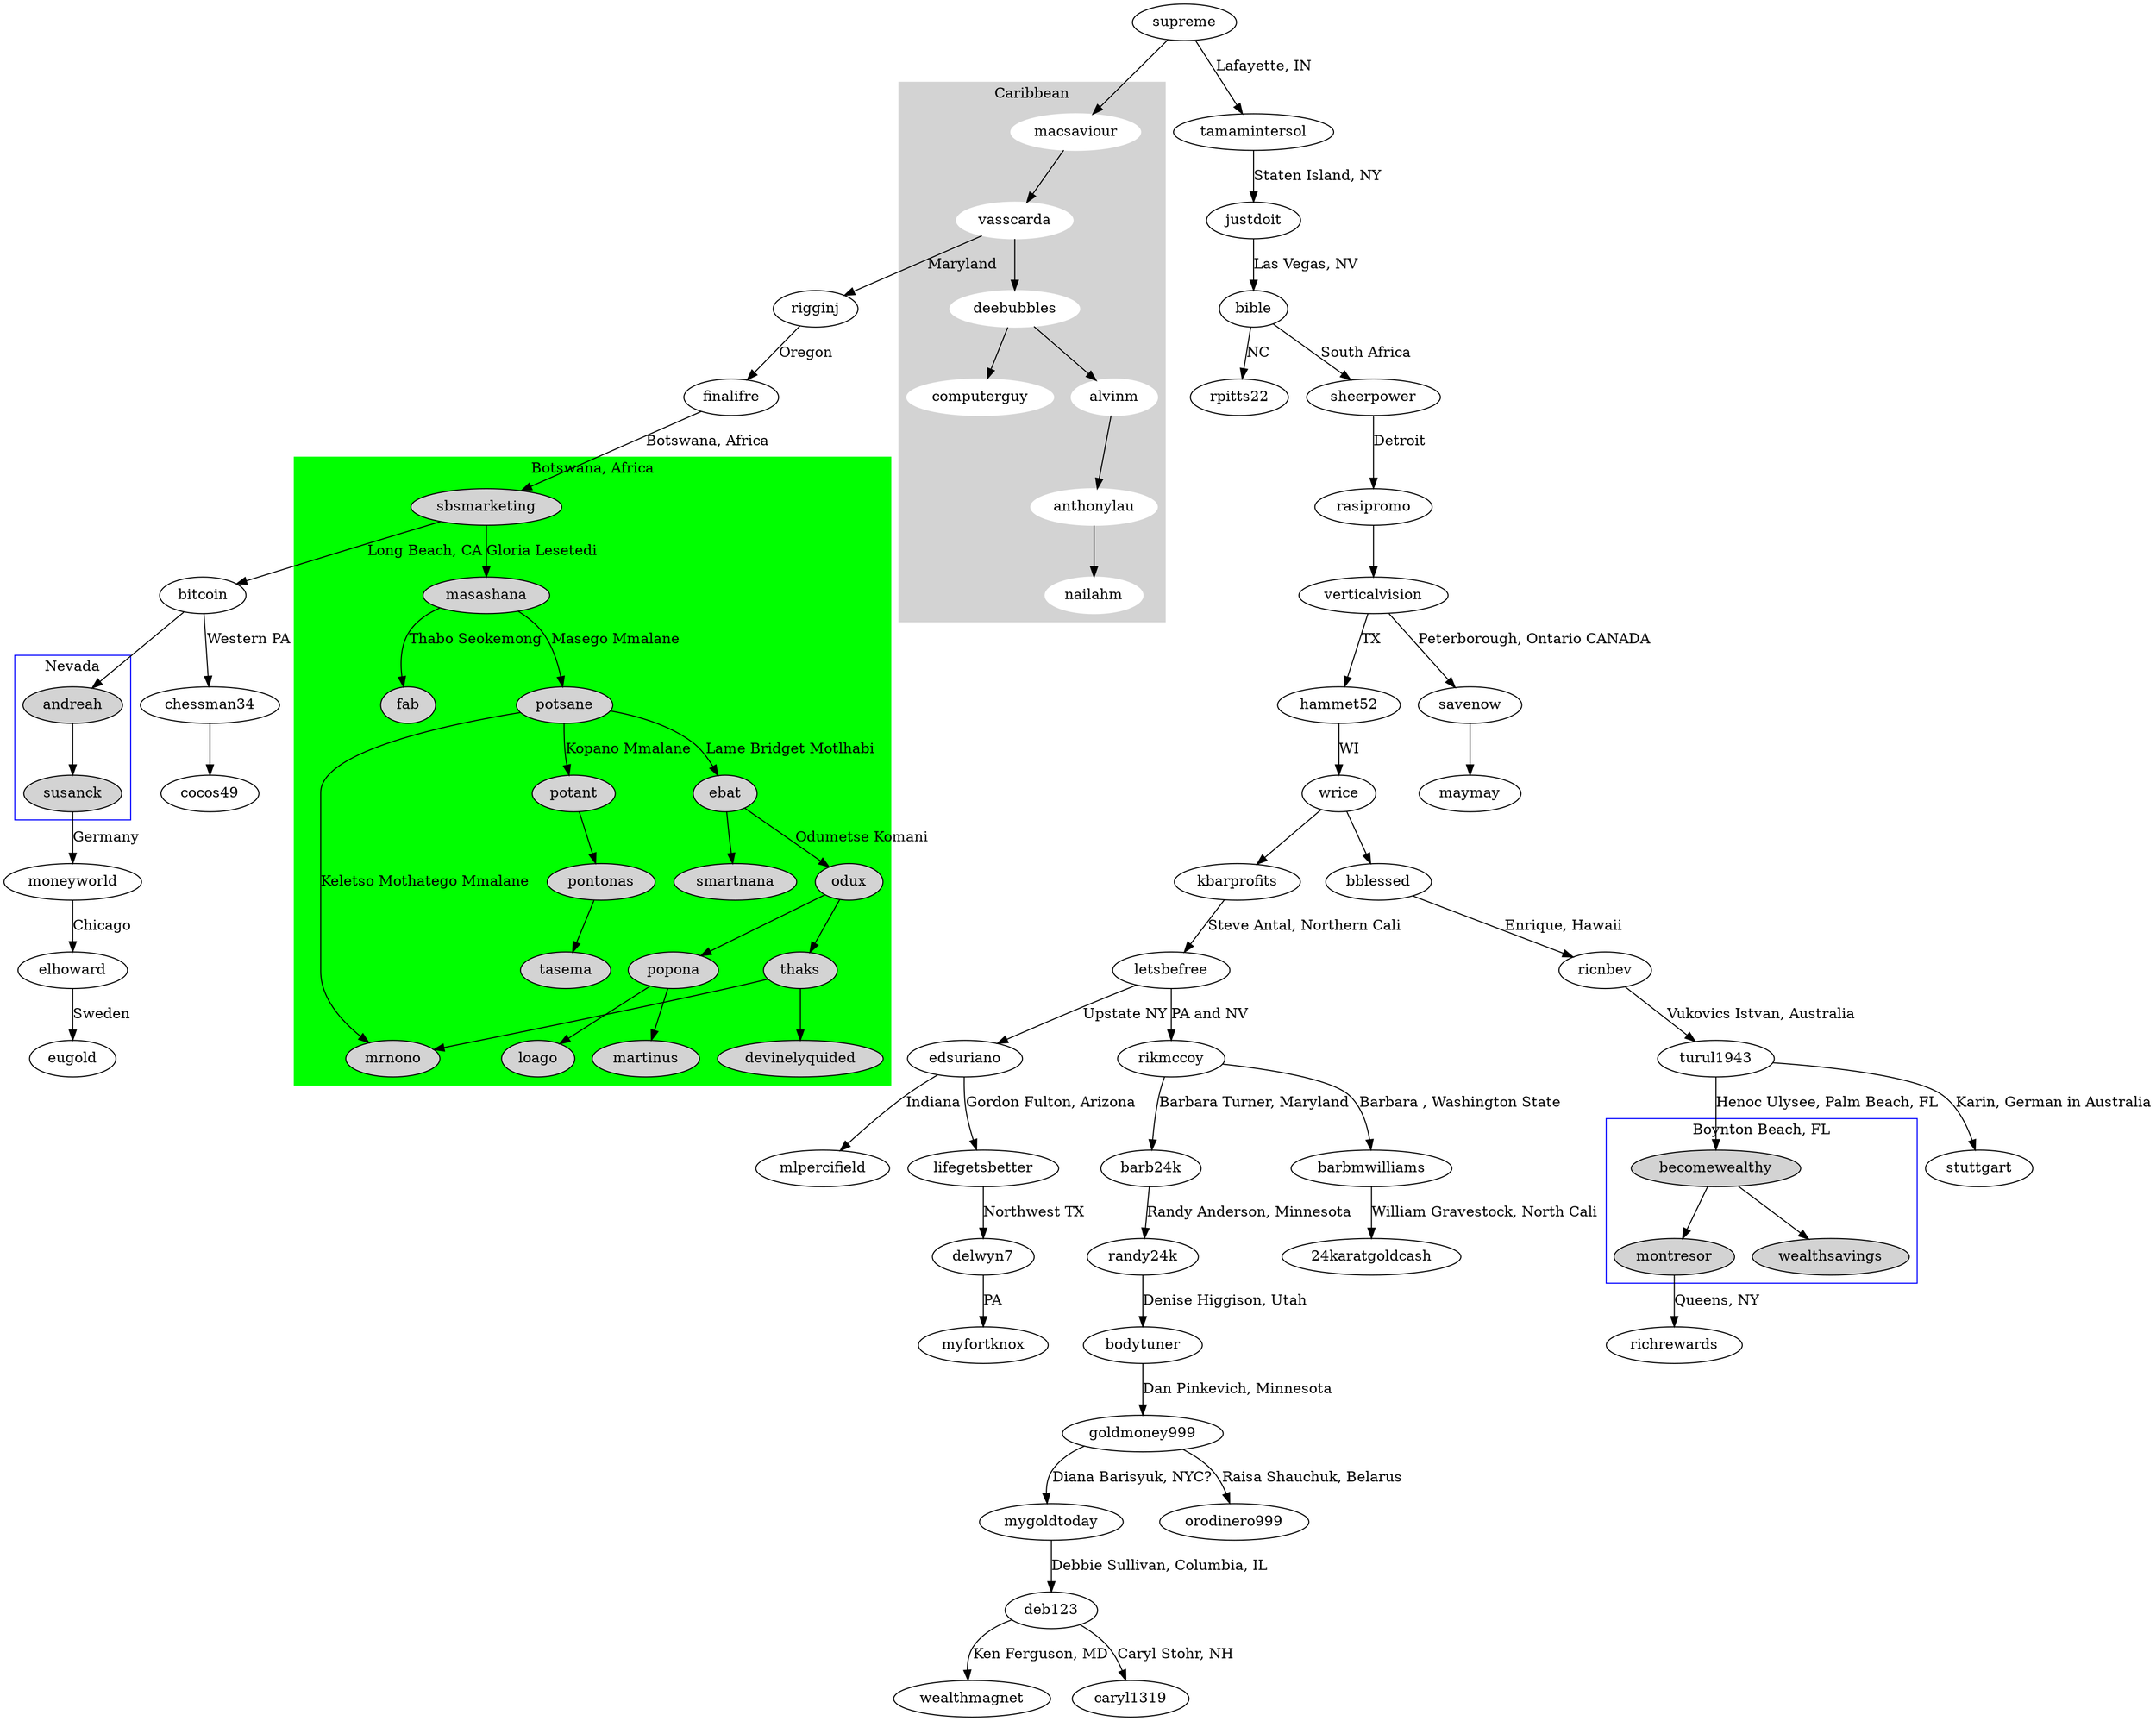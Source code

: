 digraph G {


  subgraph cluster0 {
    node [style=filled,color=white];
    style=filled;
    color=lightgrey;
    macsaviour -> vasscarda;
    vasscarda -> deebubbles;
    deebubbles -> computerguy;
    deebubbles -> alvinm;
    alvinm -> anthonylau;
    anthonylau -> nailahm;
    label = "Caribbean";
  }

  subgraph cluster1 {
    node [style=filled];
    andreah -> susanck;
    label = "Nevada";
    color=blue;
      }

  subgraph cluster2 {
    node [style=filled];
    becomewealthy -> montresor;
    becomewealthy -> wealthsavings;
    label = "Boynton Beach, FL";
    color=blue;
      }

  subgraph cluster3 {
    node [style=filled];
    sbsmarketing -> masashana [label="Gloria Lesetedi"];

    masashana -> fab [label="Thabo Seokemong"];
    masashana -> potsane [label="Masego Mmalane"];

    potsane -> potant [label="Kopano Mmalane"];
    potsane -> ebat [label="Lame Bridget Motlhabi"];
    potsane -> mrnono [label="Keletso Mothatego Mmalane"];

    potant -> pontonas;
    pontonas -> tasema;

    ebat -> odux [label="Odumetse Komani"];
    ebat -> smartnana;

    odux -> thaks;
    odux -> popona;

    popona -> martinus;
    popona -> loago;

    thaks -> mrnono;
    thaks -> devinelyquided;

    label = "Botswana, Africa";
    style=filled;
    color=green;
      }




  supreme -> macsaviour;

  vasscarda -> rigginj [ label="Maryland" ];
  rigginj -> finalifre [ label="Oregon" ];
  finalifre -> sbsmarketing [ label="Botswana, Africa" ];
  sbsmarketing -> bitcoin [ label="Long Beach, CA" ];


  bitcoin -> andreah;

  susanck -> moneyworld [ label="Germany" ];
  moneyworld -> elhoward [ label="Chicago" ];
  elhoward -> eugold [ label="Sweden" ];
  bitcoin -> chessman34 [ label="Western PA" ];
  chessman34 -> cocos49;

  supreme -> tamamintersol [ label="Lafayette, IN" ];
  tamamintersol -> justdoit [ label="Staten Island, NY" ];
  justdoit -> bible [ label="Las Vegas, NV" ];
  bible -> rpitts22 [ label="NC" ] ;
  bible -> sheerpower [ label="South Africa" ];
  sheerpower -> rasipromo [ label="Detroit" ];
  rasipromo -> verticalvision;
  verticalvision -> savenow [ label="Peterborough, Ontario CANADA" ];
  savenow -> maymay;
  verticalvision -> hammet52 [ label="TX" ];

  hammet52 -> wrice [ label="WI" ];

  wrice -> kbarprofits;
  kbarprofits -> letsbefree [ label="Steve Antal, Northern Cali" ];
  letsbefree -> rikmccoy [ label="PA and NV" ];
  letsbefree -> edsuriano [ label="Upstate NY" ];
  rikmccoy -> barb24k [ label="Barbara Turner, Maryland" ];
  rikmccoy -> barbmwilliams [ label="Barbara , Washington State" ];
  barbmwilliams -> "24karatgoldcash" [ label="William Gravestock, North Cali" ];
  barb24k -> randy24k [ label="Randy Anderson, Minnesota" ];
  randy24k -> bodytuner [ label="Denise Higgison, Utah" ];
  bodytuner -> goldmoney999 [ label="Dan Pinkevich, Minnesota" ];
  goldmoney999 -> mygoldtoday [ label="Diana Barisyuk, NYC?" ];
  goldmoney999 -> orodinero999 [ label="Raisa Shauchuk, Belarus" ];
  mygoldtoday -> deb123 [ label="Debbie Sullivan, Columbia, IL" ];
  deb123 -> wealthmagnet [ label="Ken Ferguson, MD" ];
  deb123 -> caryl1319 [ label="Caryl Stohr, NH" ];
  edsuriano -> mlpercifield [ label="Indiana" ];
  edsuriano -> lifegetsbetter [ label="Gordon Fulton, Arizona" ];
  lifegetsbetter -> delwyn7 [ label="Northwest TX" ];
  delwyn7 -> myfortknox [ label="PA" ];
  bblessed -> ricnbev [ label="Enrique, Hawaii" ];
  ricnbev -> turul1943 [ label="Vukovics Istvan, Australia" ];
  turul1943 -> becomewealthy [ label="Henoc Ulysee, Palm Beach, FL" ];
  turul1943 -> stuttgart [label="Karin, German in Australia" ];
  montresor -> richrewards [ label="Queens, NY" ];
  wrice -> bblessed;

}

# sbsmarketing
# potsane
# stuttgart

# maymay
# Muna Sheikh
# +1 780-231--1521
# Canada
# wwcl_@live.com
# maymay
# rikmccoy  -> barb24k =
# = 412-944-6400

# lars barmann +46 760-296-563
# UNITS
# chessman34 5,0

